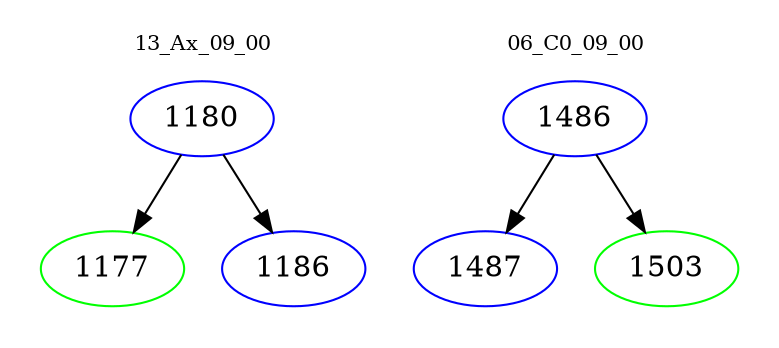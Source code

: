 digraph{
subgraph cluster_0 {
color = white
label = "13_Ax_09_00";
fontsize=10;
T0_1180 [label="1180", color="blue"]
T0_1180 -> T0_1177 [color="black"]
T0_1177 [label="1177", color="green"]
T0_1180 -> T0_1186 [color="black"]
T0_1186 [label="1186", color="blue"]
}
subgraph cluster_1 {
color = white
label = "06_C0_09_00";
fontsize=10;
T1_1486 [label="1486", color="blue"]
T1_1486 -> T1_1487 [color="black"]
T1_1487 [label="1487", color="blue"]
T1_1486 -> T1_1503 [color="black"]
T1_1503 [label="1503", color="green"]
}
}
